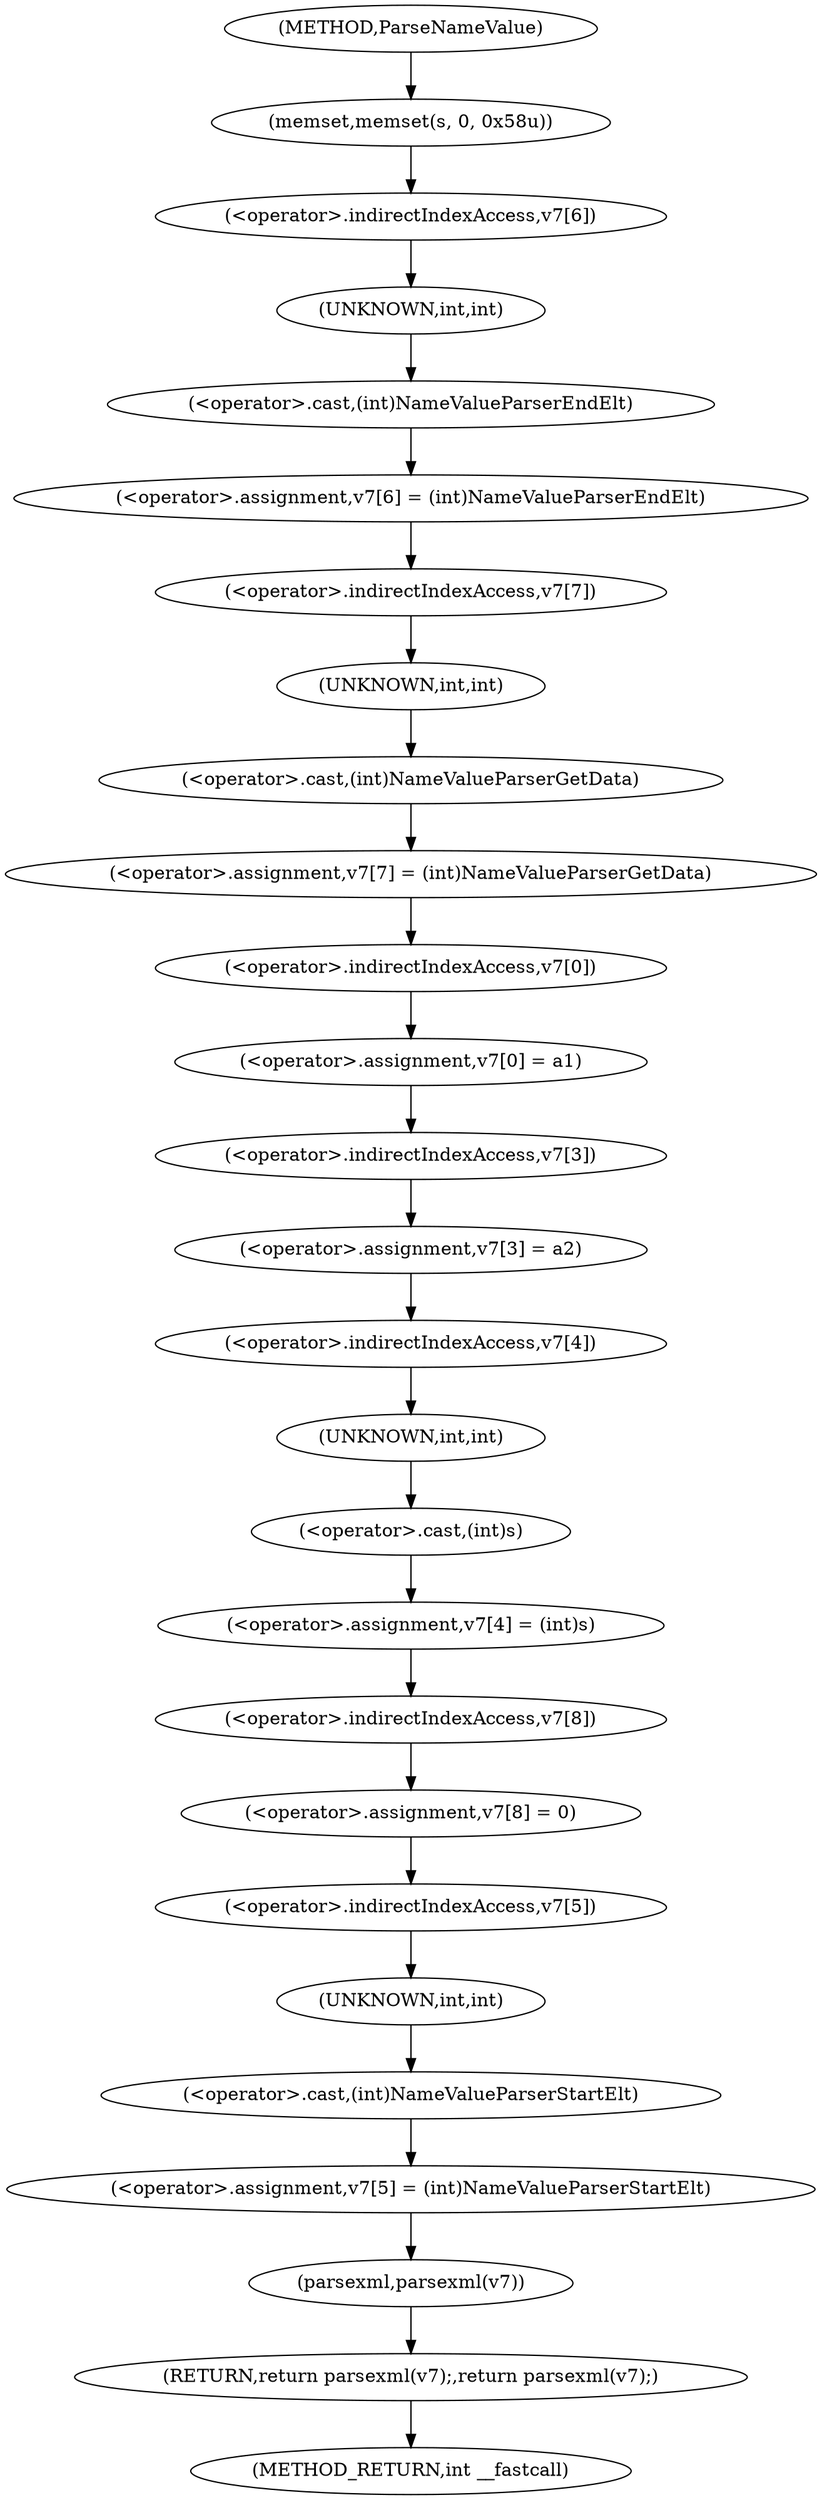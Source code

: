 digraph ParseNameValue {  
"1000108" [label = "(memset,memset(s, 0, 0x58u))" ]
"1000112" [label = "(<operator>.assignment,v7[6] = (int)NameValueParserEndElt)" ]
"1000113" [label = "(<operator>.indirectIndexAccess,v7[6])" ]
"1000116" [label = "(<operator>.cast,(int)NameValueParserEndElt)" ]
"1000117" [label = "(UNKNOWN,int,int)" ]
"1000119" [label = "(<operator>.assignment,v7[7] = (int)NameValueParserGetData)" ]
"1000120" [label = "(<operator>.indirectIndexAccess,v7[7])" ]
"1000123" [label = "(<operator>.cast,(int)NameValueParserGetData)" ]
"1000124" [label = "(UNKNOWN,int,int)" ]
"1000126" [label = "(<operator>.assignment,v7[0] = a1)" ]
"1000127" [label = "(<operator>.indirectIndexAccess,v7[0])" ]
"1000131" [label = "(<operator>.assignment,v7[3] = a2)" ]
"1000132" [label = "(<operator>.indirectIndexAccess,v7[3])" ]
"1000136" [label = "(<operator>.assignment,v7[4] = (int)s)" ]
"1000137" [label = "(<operator>.indirectIndexAccess,v7[4])" ]
"1000140" [label = "(<operator>.cast,(int)s)" ]
"1000141" [label = "(UNKNOWN,int,int)" ]
"1000143" [label = "(<operator>.assignment,v7[8] = 0)" ]
"1000144" [label = "(<operator>.indirectIndexAccess,v7[8])" ]
"1000148" [label = "(<operator>.assignment,v7[5] = (int)NameValueParserStartElt)" ]
"1000149" [label = "(<operator>.indirectIndexAccess,v7[5])" ]
"1000152" [label = "(<operator>.cast,(int)NameValueParserStartElt)" ]
"1000153" [label = "(UNKNOWN,int,int)" ]
"1000155" [label = "(RETURN,return parsexml(v7);,return parsexml(v7);)" ]
"1000156" [label = "(parsexml,parsexml(v7))" ]
"1000102" [label = "(METHOD,ParseNameValue)" ]
"1000158" [label = "(METHOD_RETURN,int __fastcall)" ]
  "1000108" -> "1000113" 
  "1000112" -> "1000120" 
  "1000113" -> "1000117" 
  "1000116" -> "1000112" 
  "1000117" -> "1000116" 
  "1000119" -> "1000127" 
  "1000120" -> "1000124" 
  "1000123" -> "1000119" 
  "1000124" -> "1000123" 
  "1000126" -> "1000132" 
  "1000127" -> "1000126" 
  "1000131" -> "1000137" 
  "1000132" -> "1000131" 
  "1000136" -> "1000144" 
  "1000137" -> "1000141" 
  "1000140" -> "1000136" 
  "1000141" -> "1000140" 
  "1000143" -> "1000149" 
  "1000144" -> "1000143" 
  "1000148" -> "1000156" 
  "1000149" -> "1000153" 
  "1000152" -> "1000148" 
  "1000153" -> "1000152" 
  "1000155" -> "1000158" 
  "1000156" -> "1000155" 
  "1000102" -> "1000108" 
}
